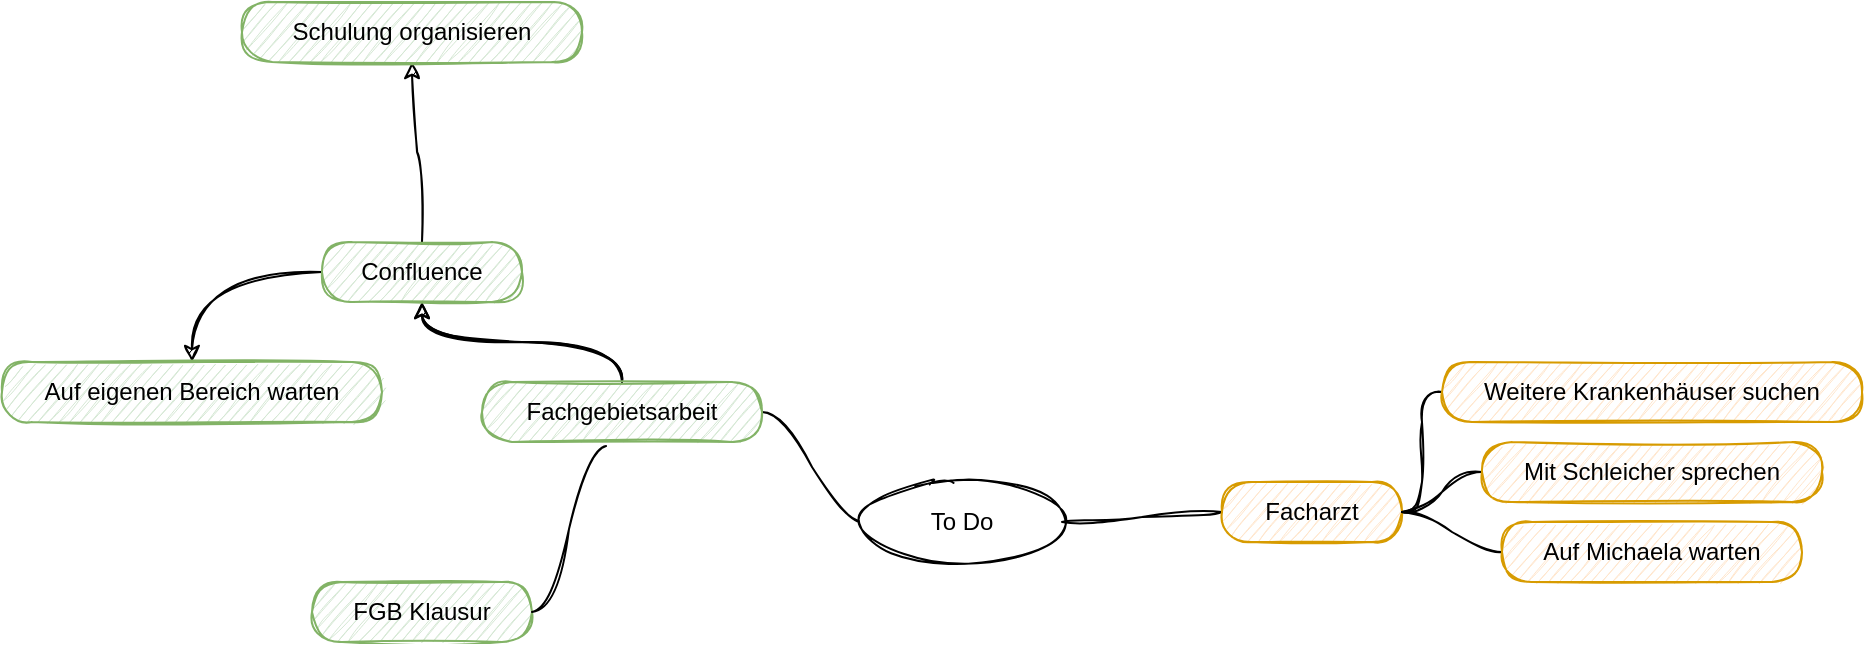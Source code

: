 <mxfile version="19.0.1" type="github">
  <diagram id="R2lEEEUBdFMjLlhIrx00" name="Page-1">
    <mxGraphModel dx="2912" dy="2240" grid="1" gridSize="10" guides="1" tooltips="1" connect="1" arrows="1" fold="1" page="1" pageScale="1" pageWidth="850" pageHeight="1100" math="0" shadow="0" extFonts="Permanent Marker^https://fonts.googleapis.com/css?family=Permanent+Marker">
      <root>
        <mxCell id="0" />
        <mxCell id="1" parent="0" />
        <mxCell id="uCP_6CUTZvWZAbhtNJwN-76" value="" style="edgeStyle=entityRelationEdgeStyle;startArrow=none;endArrow=none;segment=10;curved=1;rounded=1;sketch=1;" edge="1" parent="1" source="uCP_6CUTZvWZAbhtNJwN-77" target="uCP_6CUTZvWZAbhtNJwN-78">
          <mxGeometry relative="1" as="geometry" />
        </mxCell>
        <mxCell id="uCP_6CUTZvWZAbhtNJwN-77" value="To Do" style="ellipse;whiteSpace=wrap;html=1;align=center;treeFolding=1;treeMoving=1;newEdgeStyle={&quot;edgeStyle&quot;:&quot;entityRelationEdgeStyle&quot;,&quot;startArrow&quot;:&quot;none&quot;,&quot;endArrow&quot;:&quot;none&quot;,&quot;segment&quot;:10,&quot;curved&quot;:1};rounded=1;sketch=1;" vertex="1" parent="1">
          <mxGeometry x="310" y="190" width="100" height="40" as="geometry" />
        </mxCell>
        <mxCell id="uCP_6CUTZvWZAbhtNJwN-92" value="" style="edgeStyle=orthogonalEdgeStyle;curved=1;rounded=1;sketch=1;orthogonalLoop=1;jettySize=auto;html=1;" edge="1" parent="1" source="uCP_6CUTZvWZAbhtNJwN-78" target="uCP_6CUTZvWZAbhtNJwN-91">
          <mxGeometry relative="1" as="geometry" />
        </mxCell>
        <mxCell id="uCP_6CUTZvWZAbhtNJwN-93" value="" style="edgeStyle=orthogonalEdgeStyle;curved=1;rounded=1;sketch=1;orthogonalLoop=1;jettySize=auto;html=1;" edge="1" parent="1" source="uCP_6CUTZvWZAbhtNJwN-78" target="uCP_6CUTZvWZAbhtNJwN-91">
          <mxGeometry relative="1" as="geometry" />
        </mxCell>
        <mxCell id="uCP_6CUTZvWZAbhtNJwN-78" value="Fachgebietsarbeit" style="whiteSpace=wrap;html=1;rounded=1;arcSize=50;align=center;verticalAlign=middle;strokeWidth=1;autosize=1;spacing=4;treeFolding=1;treeMoving=1;newEdgeStyle={&quot;edgeStyle&quot;:&quot;entityRelationEdgeStyle&quot;,&quot;startArrow&quot;:&quot;none&quot;,&quot;endArrow&quot;:&quot;none&quot;,&quot;segment&quot;:10,&quot;curved&quot;:1};sketch=1;fillColor=#d5e8d4;strokeColor=#82b366;" vertex="1" parent="1">
          <mxGeometry x="120" y="140" width="140" height="30" as="geometry" />
        </mxCell>
        <mxCell id="uCP_6CUTZvWZAbhtNJwN-79" value="FGB Klausur" style="whiteSpace=wrap;html=1;rounded=1;arcSize=50;align=center;verticalAlign=middle;strokeWidth=1;autosize=1;spacing=4;treeFolding=1;treeMoving=1;newEdgeStyle={&quot;edgeStyle&quot;:&quot;entityRelationEdgeStyle&quot;,&quot;startArrow&quot;:&quot;none&quot;,&quot;endArrow&quot;:&quot;none&quot;,&quot;segment&quot;:10,&quot;curved&quot;:1};sketch=1;fillColor=#d5e8d4;strokeColor=#82b366;" vertex="1" parent="1">
          <mxGeometry x="35" y="240" width="110" height="30" as="geometry" />
        </mxCell>
        <mxCell id="uCP_6CUTZvWZAbhtNJwN-80" value="" style="edgeStyle=entityRelationEdgeStyle;startArrow=none;endArrow=none;segment=10;curved=1;rounded=1;sketch=1;exitX=0.443;exitY=1.067;exitDx=0;exitDy=0;exitPerimeter=0;" edge="1" parent="1" source="uCP_6CUTZvWZAbhtNJwN-78" target="uCP_6CUTZvWZAbhtNJwN-79">
          <mxGeometry relative="1" as="geometry">
            <mxPoint x="240" y="-90" as="sourcePoint" />
            <mxPoint x="320" y="-135" as="targetPoint" />
          </mxGeometry>
        </mxCell>
        <mxCell id="uCP_6CUTZvWZAbhtNJwN-81" value="" style="edgeStyle=entityRelationEdgeStyle;startArrow=none;endArrow=none;segment=10;curved=1;rounded=1;sketch=1;" edge="1" parent="1" source="uCP_6CUTZvWZAbhtNJwN-77" target="uCP_6CUTZvWZAbhtNJwN-82">
          <mxGeometry relative="1" as="geometry">
            <mxPoint x="410" y="210" as="sourcePoint" />
          </mxGeometry>
        </mxCell>
        <mxCell id="uCP_6CUTZvWZAbhtNJwN-82" value="Facharzt" style="whiteSpace=wrap;html=1;rounded=1;arcSize=50;align=center;verticalAlign=middle;strokeWidth=1;autosize=1;spacing=4;treeFolding=1;treeMoving=1;newEdgeStyle={&quot;edgeStyle&quot;:&quot;entityRelationEdgeStyle&quot;,&quot;startArrow&quot;:&quot;none&quot;,&quot;endArrow&quot;:&quot;none&quot;,&quot;segment&quot;:10,&quot;curved&quot;:1};sketch=1;fillColor=#ffe6cc;strokeColor=#d79b00;" vertex="1" parent="1">
          <mxGeometry x="490" y="190" width="90" height="30" as="geometry" />
        </mxCell>
        <mxCell id="uCP_6CUTZvWZAbhtNJwN-83" value="" style="edgeStyle=entityRelationEdgeStyle;startArrow=none;endArrow=none;segment=10;curved=1;rounded=1;sketch=1;" edge="1" parent="1" source="uCP_6CUTZvWZAbhtNJwN-82" target="uCP_6CUTZvWZAbhtNJwN-84">
          <mxGeometry relative="1" as="geometry">
            <mxPoint x="410" y="210" as="sourcePoint" />
          </mxGeometry>
        </mxCell>
        <mxCell id="uCP_6CUTZvWZAbhtNJwN-84" value="Mit Schleicher sprechen" style="whiteSpace=wrap;html=1;rounded=1;arcSize=50;align=center;verticalAlign=middle;strokeWidth=1;autosize=1;spacing=4;treeFolding=1;treeMoving=1;newEdgeStyle={&quot;edgeStyle&quot;:&quot;entityRelationEdgeStyle&quot;,&quot;startArrow&quot;:&quot;none&quot;,&quot;endArrow&quot;:&quot;none&quot;,&quot;segment&quot;:10,&quot;curved&quot;:1};sketch=1;fillColor=#ffe6cc;strokeColor=#d79b00;" vertex="1" parent="1">
          <mxGeometry x="620" y="170" width="170" height="30" as="geometry" />
        </mxCell>
        <mxCell id="uCP_6CUTZvWZAbhtNJwN-85" value="" style="edgeStyle=entityRelationEdgeStyle;startArrow=none;endArrow=none;segment=10;curved=1;rounded=1;sketch=1;" edge="1" parent="1" source="uCP_6CUTZvWZAbhtNJwN-82" target="uCP_6CUTZvWZAbhtNJwN-86">
          <mxGeometry relative="1" as="geometry">
            <mxPoint x="580" y="205" as="sourcePoint" />
          </mxGeometry>
        </mxCell>
        <mxCell id="uCP_6CUTZvWZAbhtNJwN-86" value="Auf Michaela warten" style="whiteSpace=wrap;html=1;rounded=1;arcSize=50;align=center;verticalAlign=middle;strokeWidth=1;autosize=1;spacing=4;treeFolding=1;treeMoving=1;newEdgeStyle={&quot;edgeStyle&quot;:&quot;entityRelationEdgeStyle&quot;,&quot;startArrow&quot;:&quot;none&quot;,&quot;endArrow&quot;:&quot;none&quot;,&quot;segment&quot;:10,&quot;curved&quot;:1};sketch=1;fillColor=#ffe6cc;strokeColor=#d79b00;" vertex="1" parent="1">
          <mxGeometry x="630" y="210" width="150" height="30" as="geometry" />
        </mxCell>
        <mxCell id="uCP_6CUTZvWZAbhtNJwN-87" value="" style="edgeStyle=entityRelationEdgeStyle;startArrow=none;endArrow=none;segment=10;curved=1;rounded=1;sketch=1;" edge="1" parent="1" source="uCP_6CUTZvWZAbhtNJwN-82" target="uCP_6CUTZvWZAbhtNJwN-88">
          <mxGeometry relative="1" as="geometry">
            <mxPoint x="580" y="205" as="sourcePoint" />
          </mxGeometry>
        </mxCell>
        <mxCell id="uCP_6CUTZvWZAbhtNJwN-88" value="Weitere Krankenhäuser suchen" style="whiteSpace=wrap;html=1;rounded=1;arcSize=50;align=center;verticalAlign=middle;strokeWidth=1;autosize=1;spacing=4;treeFolding=1;treeMoving=1;newEdgeStyle={&quot;edgeStyle&quot;:&quot;entityRelationEdgeStyle&quot;,&quot;startArrow&quot;:&quot;none&quot;,&quot;endArrow&quot;:&quot;none&quot;,&quot;segment&quot;:10,&quot;curved&quot;:1};sketch=1;fillColor=#ffe6cc;strokeColor=#d79b00;" vertex="1" parent="1">
          <mxGeometry x="600" y="130" width="210" height="30" as="geometry" />
        </mxCell>
        <mxCell id="uCP_6CUTZvWZAbhtNJwN-96" value="" style="edgeStyle=orthogonalEdgeStyle;curved=1;rounded=1;sketch=1;orthogonalLoop=1;jettySize=auto;html=1;exitX=0;exitY=0.5;exitDx=0;exitDy=0;" edge="1" parent="1" source="uCP_6CUTZvWZAbhtNJwN-91" target="uCP_6CUTZvWZAbhtNJwN-94">
          <mxGeometry relative="1" as="geometry" />
        </mxCell>
        <mxCell id="uCP_6CUTZvWZAbhtNJwN-98" value="" style="edgeStyle=orthogonalEdgeStyle;curved=1;rounded=1;sketch=1;orthogonalLoop=1;jettySize=auto;html=1;exitX=0.5;exitY=0;exitDx=0;exitDy=0;" edge="1" parent="1" source="uCP_6CUTZvWZAbhtNJwN-91" target="uCP_6CUTZvWZAbhtNJwN-97">
          <mxGeometry relative="1" as="geometry" />
        </mxCell>
        <mxCell id="uCP_6CUTZvWZAbhtNJwN-91" value="Confluence" style="whiteSpace=wrap;html=1;rounded=1;arcSize=50;align=center;verticalAlign=middle;strokeWidth=1;autosize=1;spacing=4;treeFolding=1;treeMoving=1;newEdgeStyle={&quot;edgeStyle&quot;:&quot;entityRelationEdgeStyle&quot;,&quot;startArrow&quot;:&quot;none&quot;,&quot;endArrow&quot;:&quot;none&quot;,&quot;segment&quot;:10,&quot;curved&quot;:1};sketch=1;fillColor=#d5e8d4;strokeColor=#82b366;" vertex="1" parent="1">
          <mxGeometry x="40" y="70" width="100" height="30" as="geometry" />
        </mxCell>
        <mxCell id="uCP_6CUTZvWZAbhtNJwN-94" value="Auf eigenen Bereich warten" style="whiteSpace=wrap;html=1;rounded=1;arcSize=50;align=center;verticalAlign=middle;strokeWidth=1;autosize=1;spacing=4;treeFolding=1;treeMoving=1;newEdgeStyle={&quot;edgeStyle&quot;:&quot;entityRelationEdgeStyle&quot;,&quot;startArrow&quot;:&quot;none&quot;,&quot;endArrow&quot;:&quot;none&quot;,&quot;segment&quot;:10,&quot;curved&quot;:1};sketch=1;fillColor=#d5e8d4;strokeColor=#82b366;" vertex="1" parent="1">
          <mxGeometry x="-120" y="130" width="190" height="30" as="geometry" />
        </mxCell>
        <mxCell id="uCP_6CUTZvWZAbhtNJwN-97" value="Schulung organisieren" style="whiteSpace=wrap;html=1;rounded=1;arcSize=50;align=center;verticalAlign=middle;strokeWidth=1;autosize=1;spacing=4;treeFolding=1;treeMoving=1;newEdgeStyle={&quot;edgeStyle&quot;:&quot;entityRelationEdgeStyle&quot;,&quot;startArrow&quot;:&quot;none&quot;,&quot;endArrow&quot;:&quot;none&quot;,&quot;segment&quot;:10,&quot;curved&quot;:1};sketch=1;fillColor=#d5e8d4;strokeColor=#82b366;" vertex="1" parent="1">
          <mxGeometry y="-50" width="170" height="30" as="geometry" />
        </mxCell>
      </root>
    </mxGraphModel>
  </diagram>
</mxfile>
